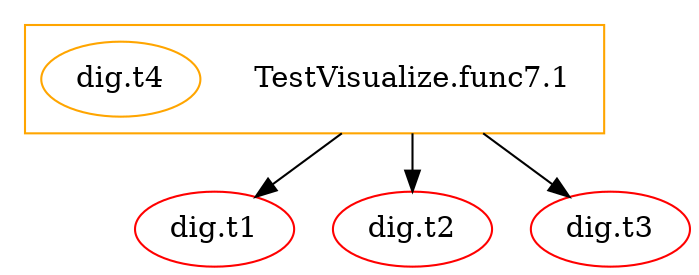 digraph {
	graph [compound=true];
	
		subgraph cluster_0 {
			constructor_0 [shape=plaintext label="TestVisualize.func7.1"];color=orange;
			"dig.t4" [label=<dig.t4>];
			
		}
		
			constructor_0 -> "dig.t1" [ltail=cluster_0];
		
			constructor_0 -> "dig.t2" [ltail=cluster_0];
		
			constructor_0 -> "dig.t3" [ltail=cluster_0];
		
		
	"dig.t4" [color=orange];
	"dig.t1" [color=red];
	"dig.t2" [color=red];
	"dig.t3" [color=red];
	
}